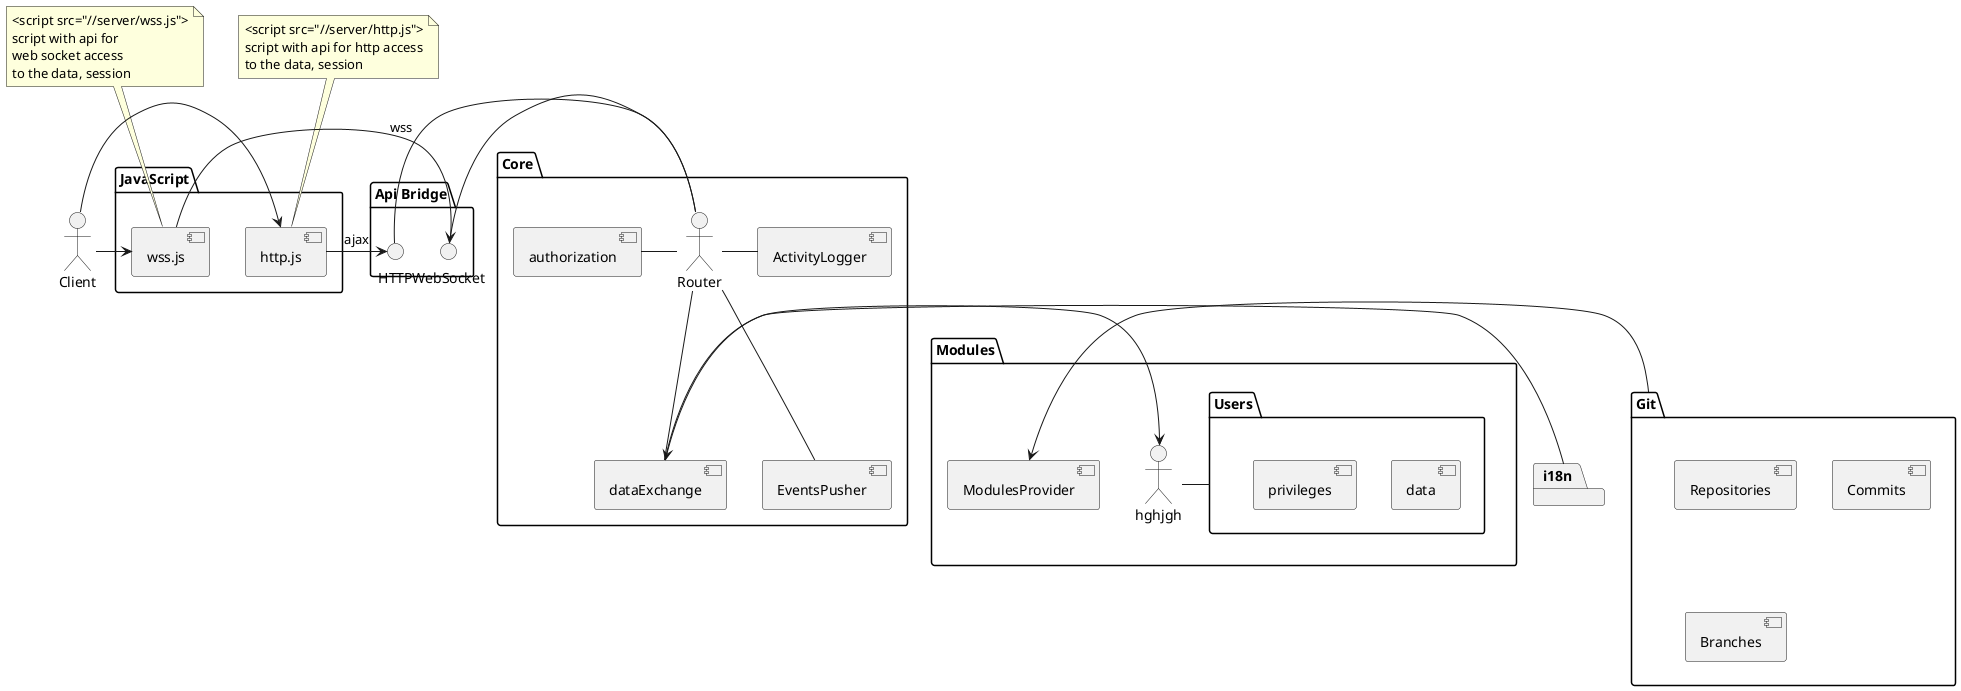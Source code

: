 @startuml


package "JavaScript" {
    [wss.js]
    [http.js]
}

package "Api Bridge" {
()HTTP
()WebSocket
}

:Client: -> [wss.js]
:Client: -> [http.js]

[wss.js] -> WebSocket:wss
[http.js] -> HTTP :ajax

package "Core" {
    [authorization] - Router
    ()Router - [ActivityLogger]
    Router -- [dataExchange]
    Router -- [EventsPusher]

}

WebSocket - Router
HTTP - Router

package "Modules" {
    [ModulesProvider]
    hghjgh - Users
}

package "Users" {
     [data]
     [privileges]
 }

i18n -> dataExchange
package "i18n" {

}

Git ->  ModulesProvider

package "Git" {
    [Repositories]
    [Commits]
    [Branches]
}

dataExchange -> hghjgh

    note top of wss.js
        <script src="//server/wss.js">
        script with api for
        web socket access
        to the data, session
    end note

    note top of http.js
        <script src="//server/http.js">
        script with api for http access
        to the data, session
    end note


@enduml